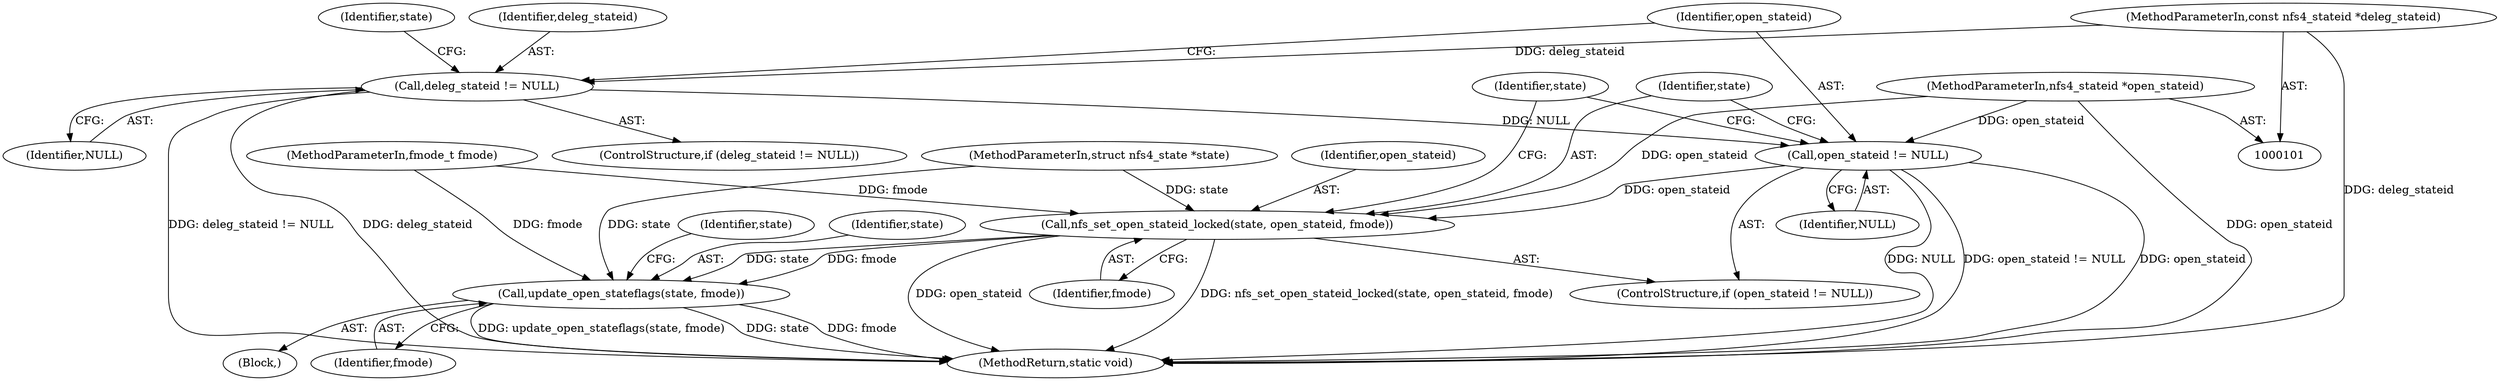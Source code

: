 digraph "0_linux_dc0b027dfadfcb8a5504f7d8052754bf8d501ab9_0@API" {
"1000139" [label="(Call,open_stateid != NULL)"];
"1000103" [label="(MethodParameterIn,nfs4_stateid *open_stateid)"];
"1000113" [label="(Call,deleg_stateid != NULL)"];
"1000104" [label="(MethodParameterIn,const nfs4_stateid *deleg_stateid)"];
"1000142" [label="(Call,nfs_set_open_stateid_locked(state, open_stateid, fmode))"];
"1000158" [label="(Call,update_open_stateflags(state, fmode))"];
"1000112" [label="(ControlStructure,if (deleg_stateid != NULL))"];
"1000158" [label="(Call,update_open_stateflags(state, fmode))"];
"1000144" [label="(Identifier,open_stateid)"];
"1000114" [label="(Identifier,deleg_stateid)"];
"1000159" [label="(Identifier,state)"];
"1000138" [label="(ControlStructure,if (open_stateid != NULL))"];
"1000142" [label="(Call,nfs_set_open_stateid_locked(state, open_stateid, fmode))"];
"1000105" [label="(MethodParameterIn,fmode_t fmode)"];
"1000113" [label="(Call,deleg_stateid != NULL)"];
"1000102" [label="(MethodParameterIn,struct nfs4_state *state)"];
"1000115" [label="(Identifier,NULL)"];
"1000140" [label="(Identifier,open_stateid)"];
"1000165" [label="(Identifier,state)"];
"1000141" [label="(Identifier,NULL)"];
"1000104" [label="(MethodParameterIn,const nfs4_stateid *deleg_stateid)"];
"1000120" [label="(Identifier,state)"];
"1000143" [label="(Identifier,state)"];
"1000139" [label="(Call,open_stateid != NULL)"];
"1000106" [label="(Block,)"];
"1000145" [label="(Identifier,fmode)"];
"1000160" [label="(Identifier,fmode)"];
"1000103" [label="(MethodParameterIn,nfs4_stateid *open_stateid)"];
"1000149" [label="(Identifier,state)"];
"1000168" [label="(MethodReturn,static void)"];
"1000139" -> "1000138"  [label="AST: "];
"1000139" -> "1000141"  [label="CFG: "];
"1000140" -> "1000139"  [label="AST: "];
"1000141" -> "1000139"  [label="AST: "];
"1000143" -> "1000139"  [label="CFG: "];
"1000149" -> "1000139"  [label="CFG: "];
"1000139" -> "1000168"  [label="DDG: open_stateid"];
"1000139" -> "1000168"  [label="DDG: NULL"];
"1000139" -> "1000168"  [label="DDG: open_stateid != NULL"];
"1000103" -> "1000139"  [label="DDG: open_stateid"];
"1000113" -> "1000139"  [label="DDG: NULL"];
"1000139" -> "1000142"  [label="DDG: open_stateid"];
"1000103" -> "1000101"  [label="AST: "];
"1000103" -> "1000168"  [label="DDG: open_stateid"];
"1000103" -> "1000142"  [label="DDG: open_stateid"];
"1000113" -> "1000112"  [label="AST: "];
"1000113" -> "1000115"  [label="CFG: "];
"1000114" -> "1000113"  [label="AST: "];
"1000115" -> "1000113"  [label="AST: "];
"1000120" -> "1000113"  [label="CFG: "];
"1000140" -> "1000113"  [label="CFG: "];
"1000113" -> "1000168"  [label="DDG: deleg_stateid != NULL"];
"1000113" -> "1000168"  [label="DDG: deleg_stateid"];
"1000104" -> "1000113"  [label="DDG: deleg_stateid"];
"1000104" -> "1000101"  [label="AST: "];
"1000104" -> "1000168"  [label="DDG: deleg_stateid"];
"1000142" -> "1000138"  [label="AST: "];
"1000142" -> "1000145"  [label="CFG: "];
"1000143" -> "1000142"  [label="AST: "];
"1000144" -> "1000142"  [label="AST: "];
"1000145" -> "1000142"  [label="AST: "];
"1000149" -> "1000142"  [label="CFG: "];
"1000142" -> "1000168"  [label="DDG: nfs_set_open_stateid_locked(state, open_stateid, fmode)"];
"1000142" -> "1000168"  [label="DDG: open_stateid"];
"1000102" -> "1000142"  [label="DDG: state"];
"1000105" -> "1000142"  [label="DDG: fmode"];
"1000142" -> "1000158"  [label="DDG: state"];
"1000142" -> "1000158"  [label="DDG: fmode"];
"1000158" -> "1000106"  [label="AST: "];
"1000158" -> "1000160"  [label="CFG: "];
"1000159" -> "1000158"  [label="AST: "];
"1000160" -> "1000158"  [label="AST: "];
"1000165" -> "1000158"  [label="CFG: "];
"1000158" -> "1000168"  [label="DDG: state"];
"1000158" -> "1000168"  [label="DDG: fmode"];
"1000158" -> "1000168"  [label="DDG: update_open_stateflags(state, fmode)"];
"1000102" -> "1000158"  [label="DDG: state"];
"1000105" -> "1000158"  [label="DDG: fmode"];
}
